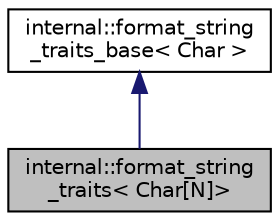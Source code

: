 digraph "internal::format_string_traits&lt; Char[N]&gt;"
{
  edge [fontname="Helvetica",fontsize="10",labelfontname="Helvetica",labelfontsize="10"];
  node [fontname="Helvetica",fontsize="10",shape=record];
  Node1 [label="internal::format_string\l_traits\< Char[N]\>",height=0.2,width=0.4,color="black", fillcolor="grey75", style="filled" fontcolor="black"];
  Node2 -> Node1 [dir="back",color="midnightblue",fontsize="10",style="solid",fontname="Helvetica"];
  Node2 [label="internal::format_string\l_traits_base\< Char \>",height=0.2,width=0.4,color="black", fillcolor="white", style="filled",URL="$structinternal_1_1format__string__traits__base.html"];
}
